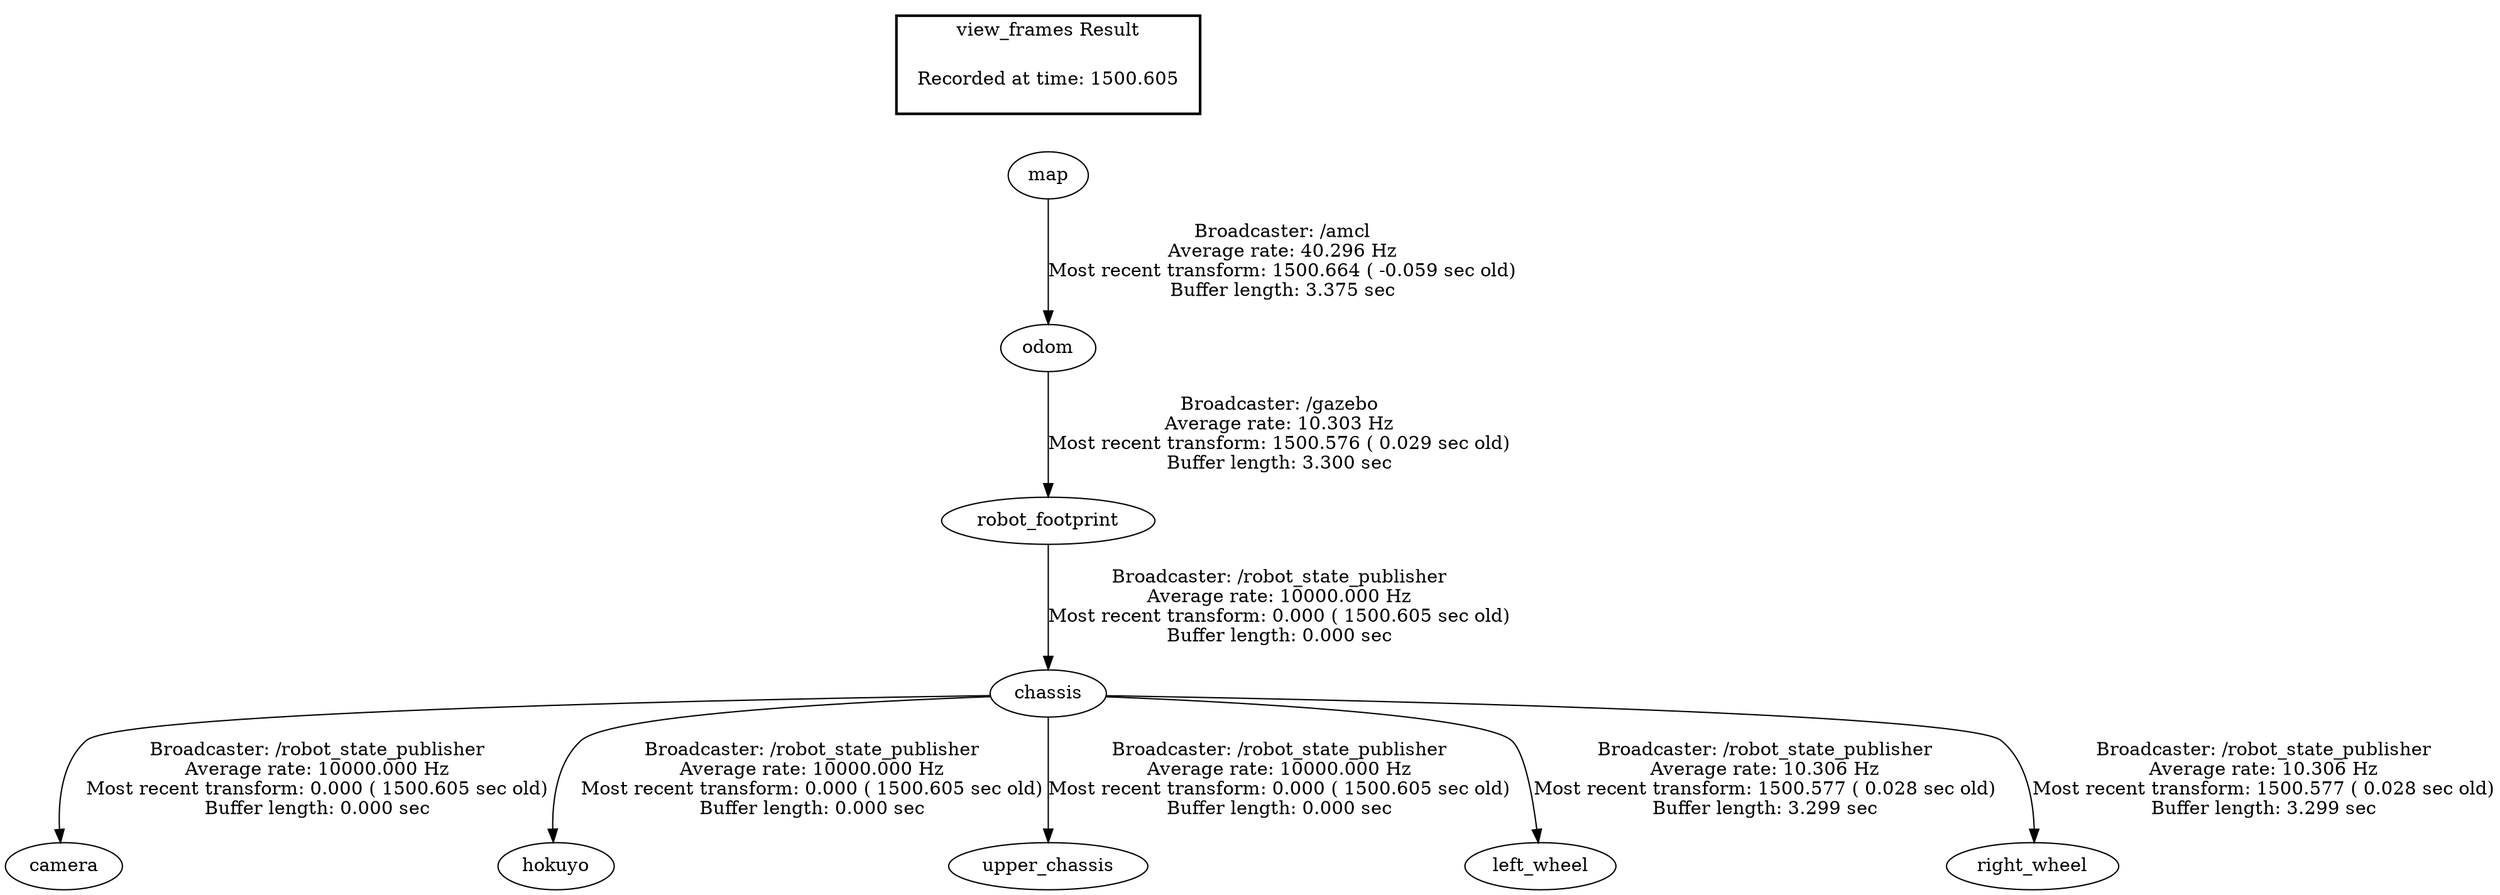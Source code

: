 digraph G {
"chassis" -> "camera"[label="Broadcaster: /robot_state_publisher\nAverage rate: 10000.000 Hz\nMost recent transform: 0.000 ( 1500.605 sec old)\nBuffer length: 0.000 sec\n"];
"robot_footprint" -> "chassis"[label="Broadcaster: /robot_state_publisher\nAverage rate: 10000.000 Hz\nMost recent transform: 0.000 ( 1500.605 sec old)\nBuffer length: 0.000 sec\n"];
"chassis" -> "hokuyo"[label="Broadcaster: /robot_state_publisher\nAverage rate: 10000.000 Hz\nMost recent transform: 0.000 ( 1500.605 sec old)\nBuffer length: 0.000 sec\n"];
"chassis" -> "upper_chassis"[label="Broadcaster: /robot_state_publisher\nAverage rate: 10000.000 Hz\nMost recent transform: 0.000 ( 1500.605 sec old)\nBuffer length: 0.000 sec\n"];
"odom" -> "robot_footprint"[label="Broadcaster: /gazebo\nAverage rate: 10.303 Hz\nMost recent transform: 1500.576 ( 0.029 sec old)\nBuffer length: 3.300 sec\n"];
"map" -> "odom"[label="Broadcaster: /amcl\nAverage rate: 40.296 Hz\nMost recent transform: 1500.664 ( -0.059 sec old)\nBuffer length: 3.375 sec\n"];
"chassis" -> "left_wheel"[label="Broadcaster: /robot_state_publisher\nAverage rate: 10.306 Hz\nMost recent transform: 1500.577 ( 0.028 sec old)\nBuffer length: 3.299 sec\n"];
"chassis" -> "right_wheel"[label="Broadcaster: /robot_state_publisher\nAverage rate: 10.306 Hz\nMost recent transform: 1500.577 ( 0.028 sec old)\nBuffer length: 3.299 sec\n"];
edge [style=invis];
 subgraph cluster_legend { style=bold; color=black; label ="view_frames Result";
"Recorded at time: 1500.605"[ shape=plaintext ] ;
 }->"map";
}
